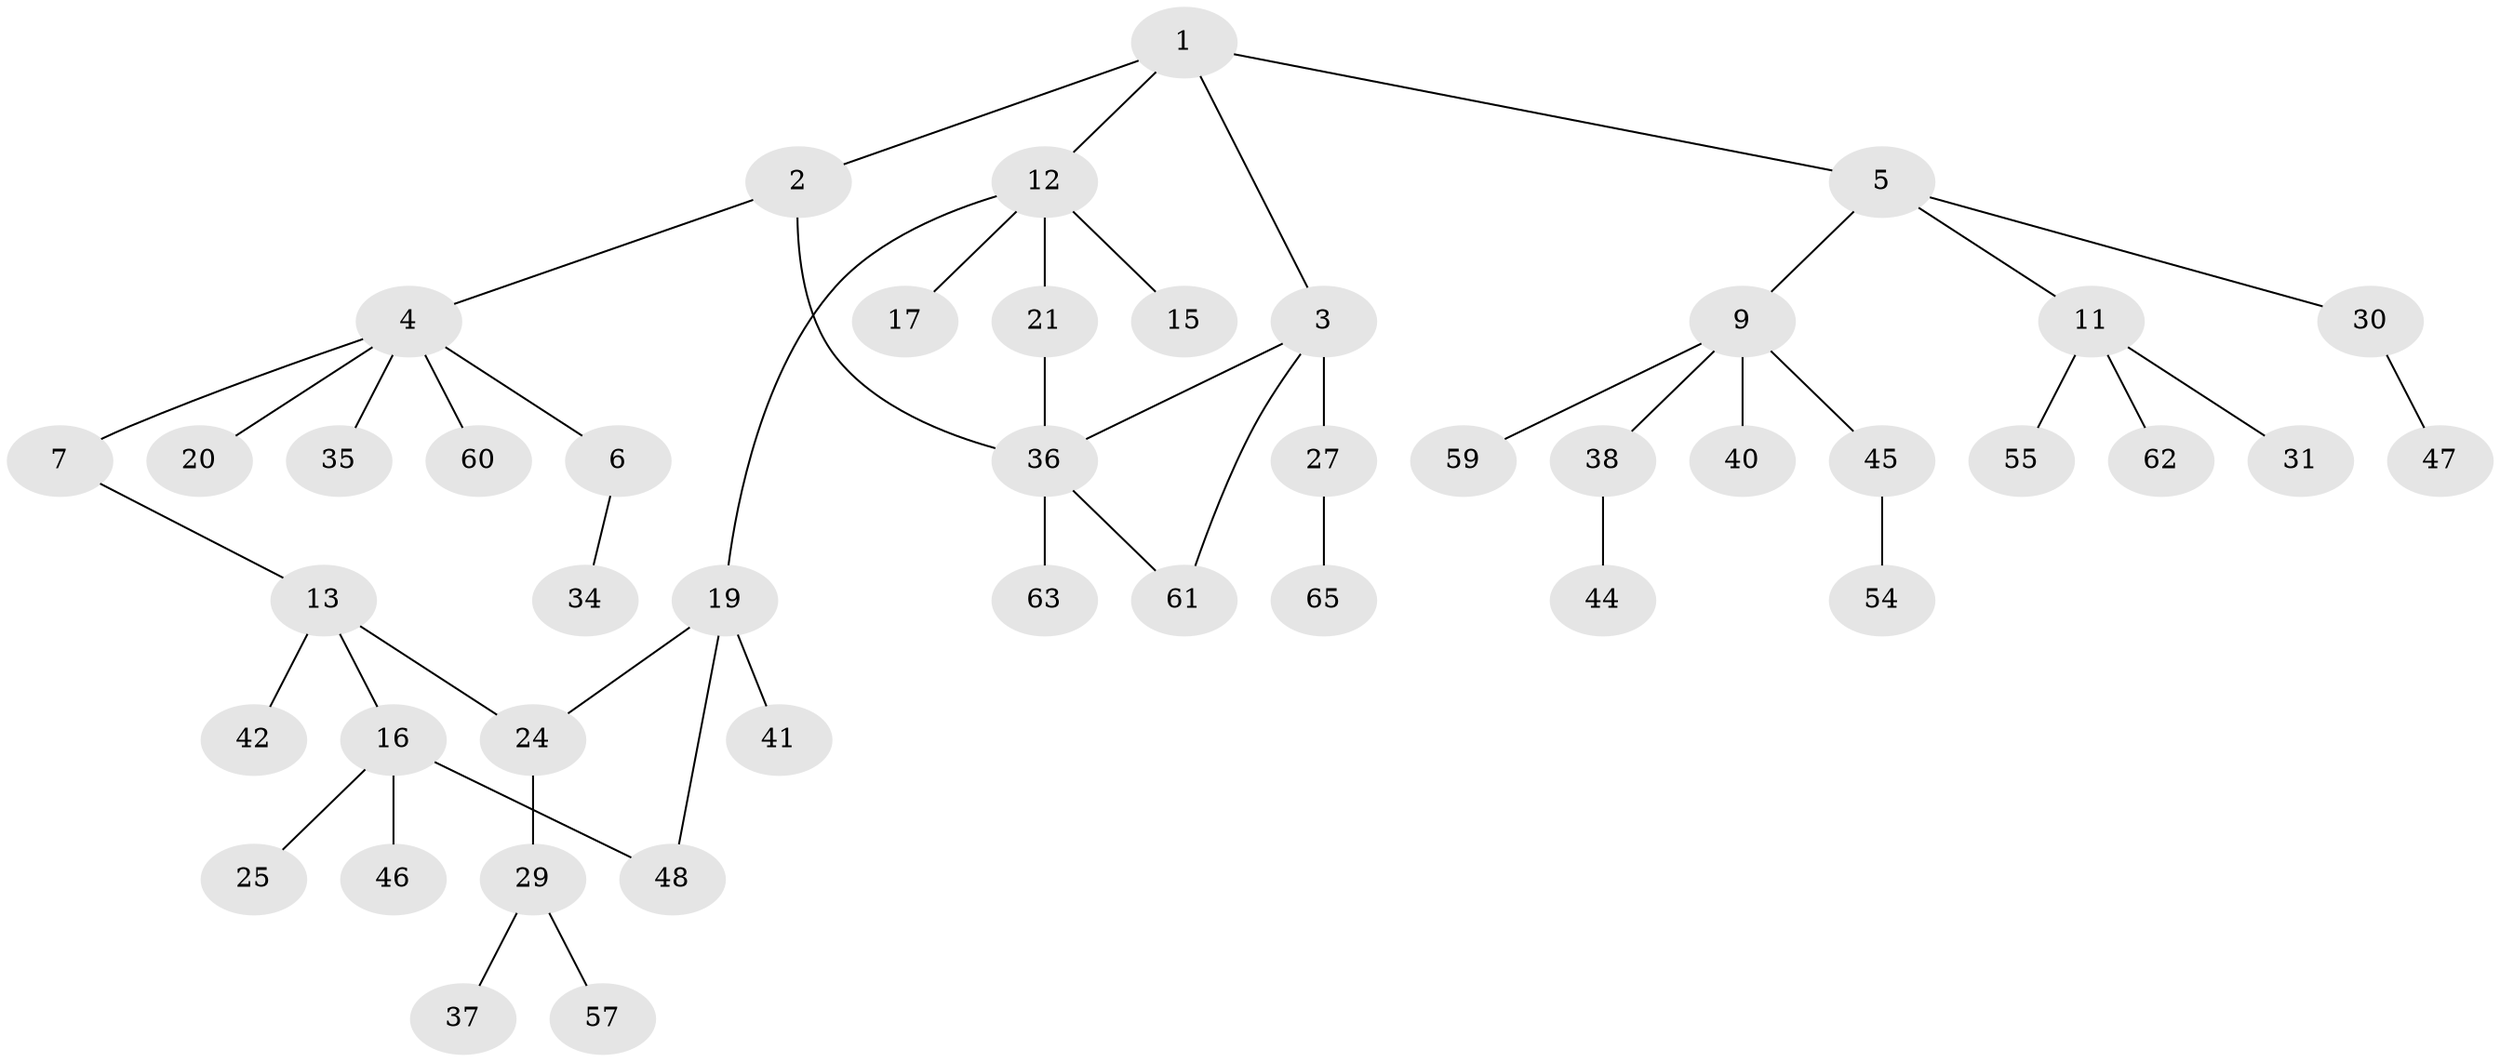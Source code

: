 // original degree distribution, {5: 0.06060606060606061, 3: 0.10606060606060606, 2: 0.3333333333333333, 7: 0.015151515151515152, 4: 0.09090909090909091, 1: 0.3939393939393939}
// Generated by graph-tools (version 1.1) at 2025/10/02/27/25 16:10:53]
// undirected, 45 vertices, 49 edges
graph export_dot {
graph [start="1"]
  node [color=gray90,style=filled];
  1 [super="+39"];
  2;
  3 [super="+8"];
  4 [super="+23"];
  5 [super="+56"];
  6 [super="+26"];
  7;
  9 [super="+10"];
  11 [super="+28"];
  12 [super="+14"];
  13 [super="+58"];
  15;
  16 [super="+18"];
  17 [super="+66"];
  19 [super="+22"];
  20 [super="+32"];
  21;
  24 [super="+33"];
  25;
  27 [super="+43"];
  29 [super="+51"];
  30;
  31;
  34;
  35;
  36 [super="+52"];
  37;
  38;
  40;
  41 [super="+50"];
  42;
  44;
  45 [super="+53"];
  46;
  47 [super="+49"];
  48;
  54;
  55;
  57;
  59 [super="+64"];
  60;
  61;
  62;
  63;
  65;
  1 -- 2;
  1 -- 3;
  1 -- 5;
  1 -- 12;
  2 -- 4;
  2 -- 36;
  3 -- 27;
  3 -- 36;
  3 -- 61;
  4 -- 6;
  4 -- 7;
  4 -- 20;
  4 -- 35;
  4 -- 60;
  5 -- 9;
  5 -- 11;
  5 -- 30;
  6 -- 34;
  7 -- 13;
  9 -- 59;
  9 -- 40;
  9 -- 45;
  9 -- 38;
  11 -- 55;
  11 -- 62;
  11 -- 31;
  12 -- 15;
  12 -- 17;
  12 -- 19;
  12 -- 21;
  13 -- 16;
  13 -- 42;
  13 -- 24;
  16 -- 25;
  16 -- 48;
  16 -- 46;
  19 -- 24;
  19 -- 41;
  19 -- 48;
  21 -- 36;
  24 -- 29;
  27 -- 65 [weight=2];
  29 -- 37;
  29 -- 57;
  30 -- 47;
  36 -- 61;
  36 -- 63;
  38 -- 44;
  45 -- 54;
}
